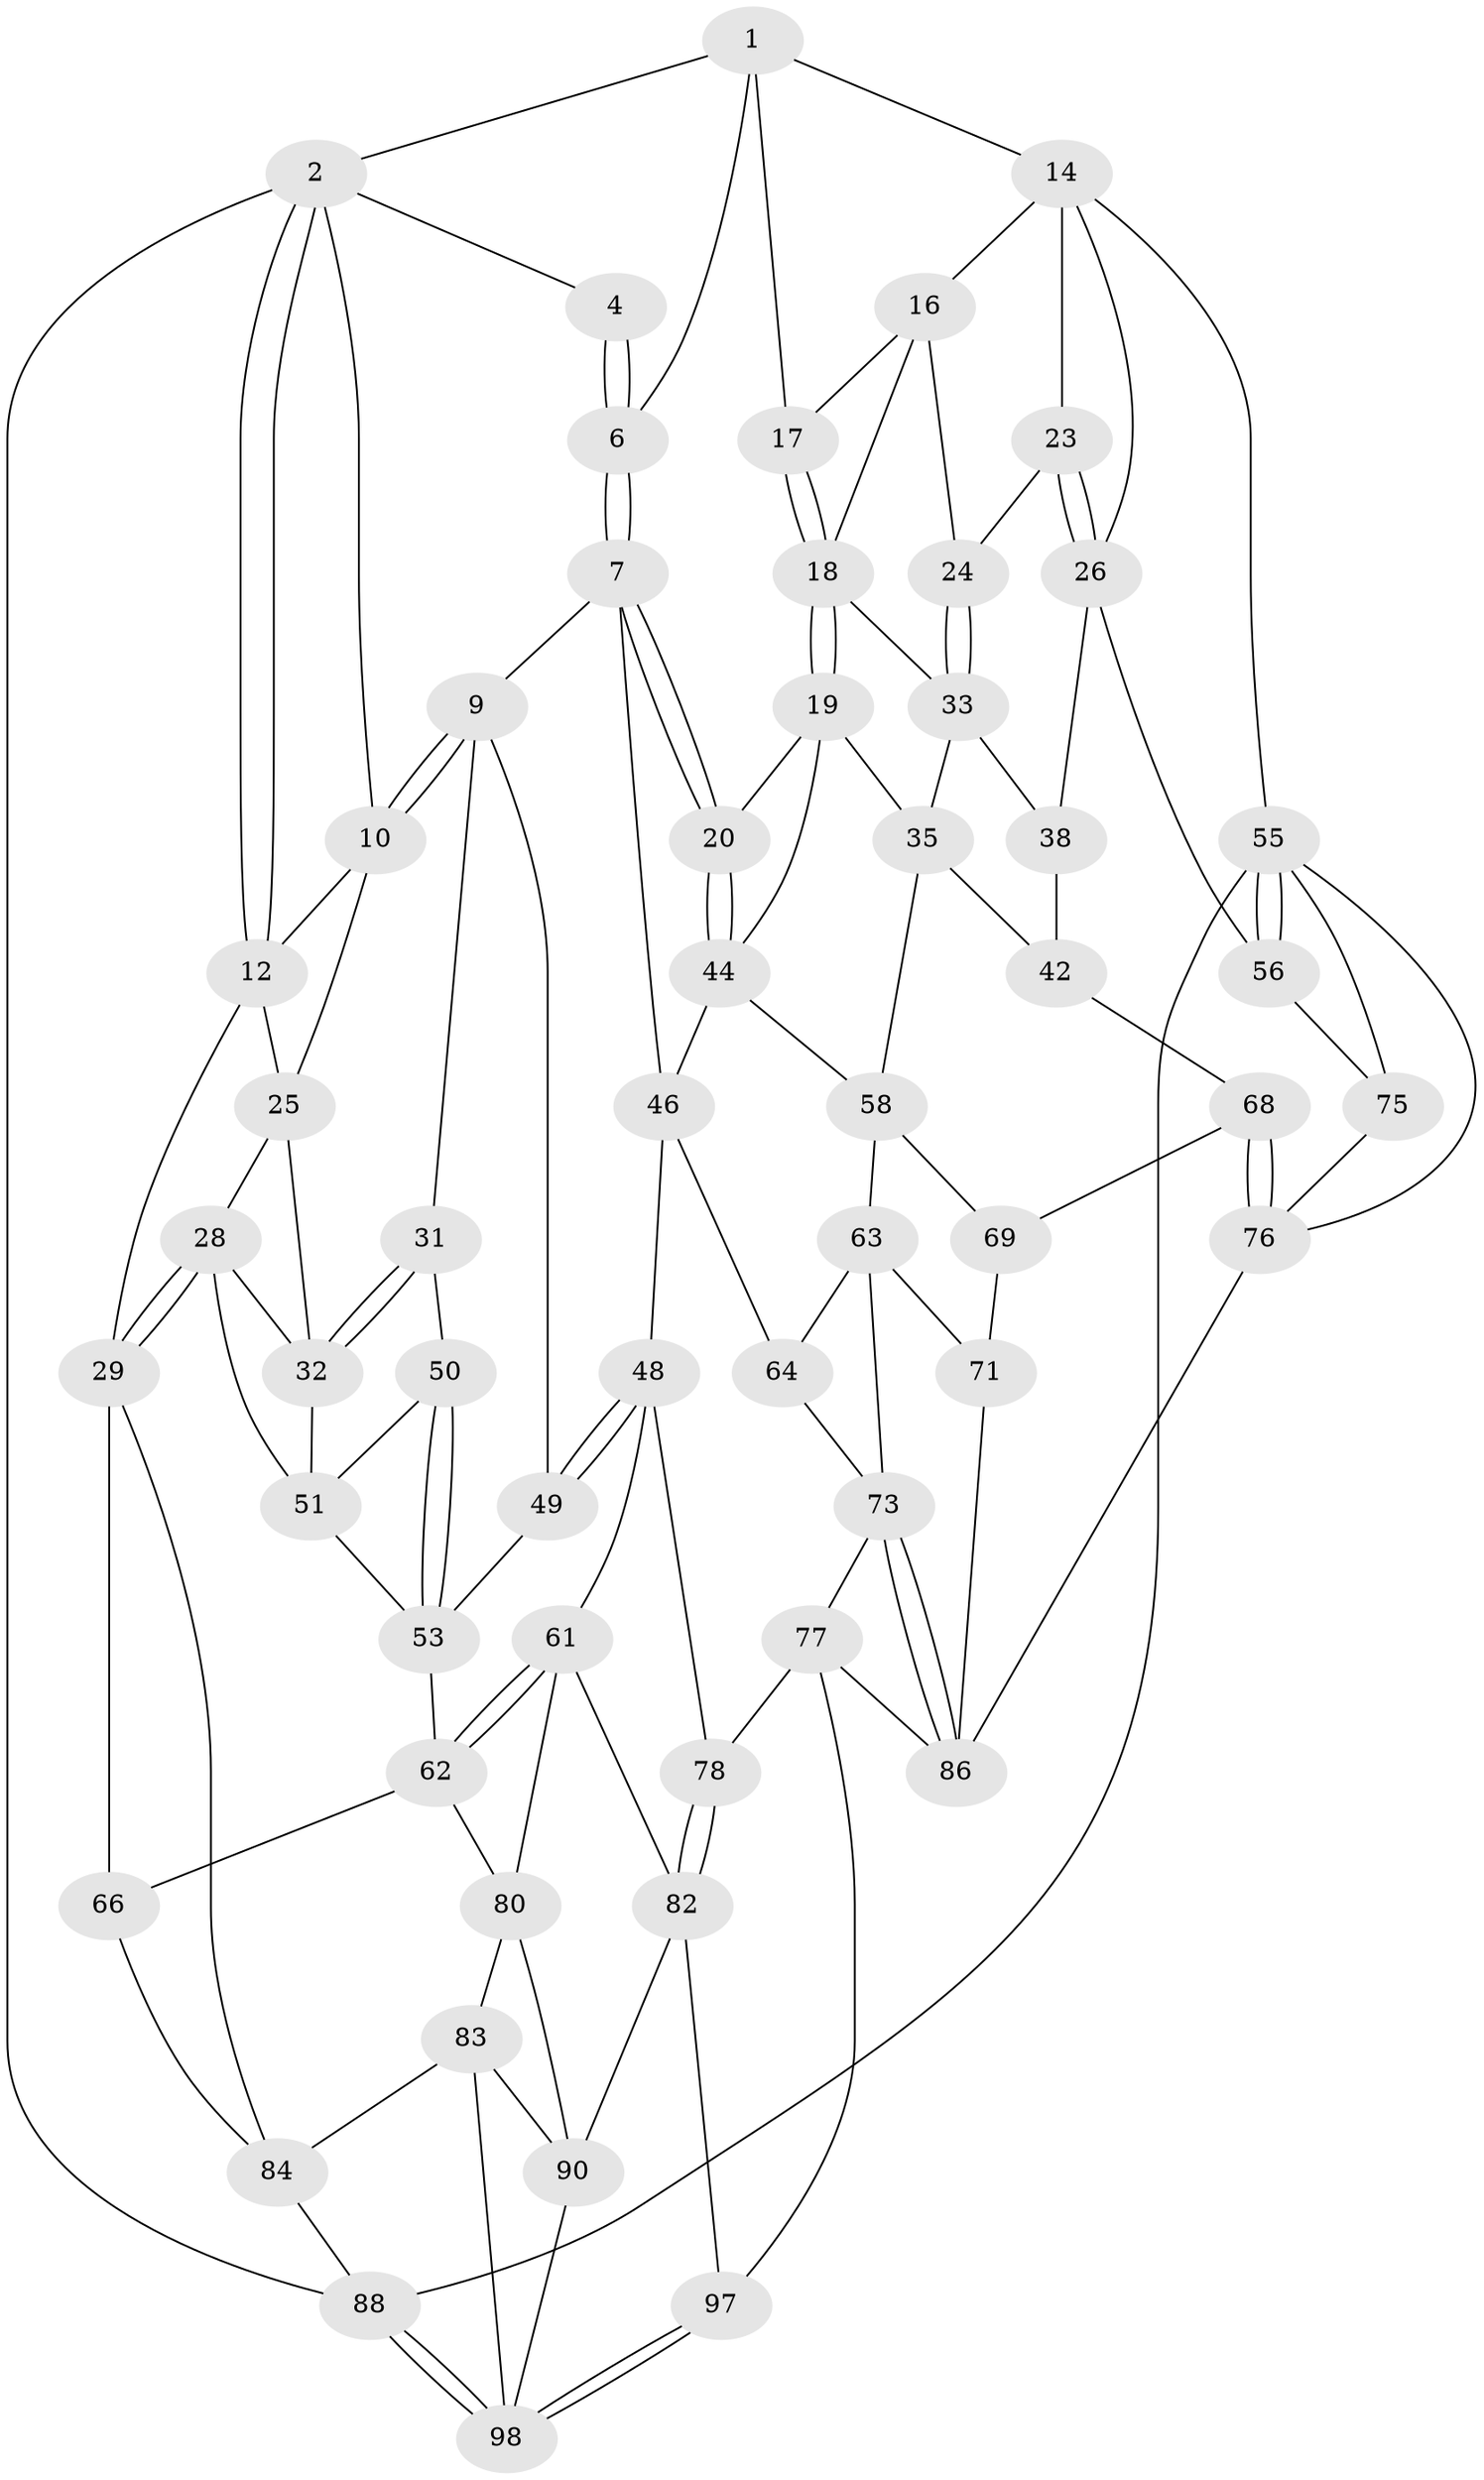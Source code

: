 // original degree distribution, {3: 0.020202020202020204, 6: 0.24242424242424243, 4: 0.2727272727272727, 5: 0.46464646464646464}
// Generated by graph-tools (version 1.1) at 2025/42/03/06/25 10:42:34]
// undirected, 58 vertices, 128 edges
graph export_dot {
graph [start="1"]
  node [color=gray90,style=filled];
  1 [pos="+0.7846010379539996+0",super="+5"];
  2 [pos="+0+0",super="+3"];
  4 [pos="+0.4064024827462166+0"];
  6 [pos="+0.48942107037519356+0.11866199970581208"];
  7 [pos="+0.444687938151712+0.2991514352509746",super="+8"];
  9 [pos="+0.38108422245538903+0.3153486262566804",super="+30"];
  10 [pos="+0.2434018895950577+0.24717096063693086",super="+11"];
  12 [pos="+0+0.19608931631177592",super="+13"];
  14 [pos="+1+0.1099336617110391",super="+15"];
  16 [pos="+0.8347071663992756+0.12807344760165837",super="+21"];
  17 [pos="+0.7855789373087511+0.09146425922734092"];
  18 [pos="+0.6281624817033872+0.33002592970593464",super="+22"];
  19 [pos="+0.583869379569131+0.340796504936032",super="+36"];
  20 [pos="+0.5047799110207746+0.33115582562421175"];
  23 [pos="+0.9081649098406093+0.33737582559022605"];
  24 [pos="+0.8639607538206379+0.3890522204291474"];
  25 [pos="+0.09972925891473211+0.28272906331459485",super="+27"];
  26 [pos="+1+0.24298165685171738",super="+37"];
  28 [pos="+0+0.5762429627914775",super="+41"];
  29 [pos="+0+0.5841547336939542",super="+67"];
  31 [pos="+0.22015445107982737+0.46918454517100083"];
  32 [pos="+0.13338061710506116+0.4437402154857636",super="+40"];
  33 [pos="+0.8698874831007714+0.41569565928088364",super="+34"];
  35 [pos="+0.7215497840947143+0.5869235008037156",super="+43"];
  38 [pos="+1+0.5568370626747332",super="+39"];
  42 [pos="+0.8560640106527075+0.5969644145752026",super="+57"];
  44 [pos="+0.5308903044995157+0.5172585818740184",super="+45"];
  46 [pos="+0.4447634152736783+0.6302400417938411",super="+47"];
  48 [pos="+0.3903658680368937+0.6645522855013797",super="+60"];
  49 [pos="+0.3305685352027321+0.5982749684678539"];
  50 [pos="+0.19206478465485177+0.5236603962949222"];
  51 [pos="+0.18157742066824964+0.5255049282758446",super="+52"];
  53 [pos="+0.20047353025865483+0.6221647371180847",super="+54"];
  55 [pos="+1+1",super="+94"];
  56 [pos="+1+0.9032314637277853"];
  58 [pos="+0.723869825058337+0.616494330304127",super="+59"];
  61 [pos="+0.2606971839315812+0.751359392126044",super="+79"];
  62 [pos="+0.14574995548472175+0.7078386514156125",super="+65"];
  63 [pos="+0.5822953601699149+0.7087223917312707",super="+72"];
  64 [pos="+0.5262039453872062+0.7402255543659844"];
  66 [pos="+0.05264353893174267+0.793252739457151"];
  68 [pos="+0.8576121772833041+0.8061734012307511"];
  69 [pos="+0.8267600605780627+0.796409590554078",super="+70"];
  71 [pos="+0.6342933383711338+0.7952267296529607",super="+85"];
  73 [pos="+0.5707510126961466+0.8494153426246536",super="+74"];
  75 [pos="+0.8823167079002215+0.8312113946654424"];
  76 [pos="+0.8752192902858585+0.8277411154248617",super="+91"];
  77 [pos="+0.5009407467201433+0.8629665221592521",super="+93"];
  78 [pos="+0.41965731896178676+0.8583558262811227"];
  80 [pos="+0.24313776391986286+0.8371845417552184",super="+81"];
  82 [pos="+0.39534273460603314+0.8795460924068236",super="+89"];
  83 [pos="+0.14912642061515596+0.9071516583860598",super="+96"];
  84 [pos="+0.07176320190580714+0.9009886781342552",super="+87"];
  86 [pos="+0.6805623268336674+0.9546292910702445",super="+92"];
  88 [pos="+0+1"];
  90 [pos="+0.31291585812107403+0.9034814404774592",super="+95"];
  97 [pos="+0.3895125401280409+1"];
  98 [pos="+0.2258329227849758+1",super="+99"];
  1 -- 2;
  1 -- 14;
  1 -- 17;
  1 -- 6;
  2 -- 12;
  2 -- 12;
  2 -- 88;
  2 -- 10;
  2 -- 4;
  4 -- 6;
  4 -- 6;
  6 -- 7;
  6 -- 7;
  7 -- 20;
  7 -- 20;
  7 -- 9;
  7 -- 46;
  9 -- 10;
  9 -- 10;
  9 -- 31;
  9 -- 49;
  10 -- 25;
  10 -- 12;
  12 -- 29;
  12 -- 25;
  14 -- 26;
  14 -- 55;
  14 -- 16;
  14 -- 23;
  16 -- 17;
  16 -- 24;
  16 -- 18;
  17 -- 18;
  17 -- 18;
  18 -- 19;
  18 -- 19;
  18 -- 33;
  19 -- 20;
  19 -- 35;
  19 -- 44;
  20 -- 44;
  20 -- 44;
  23 -- 24;
  23 -- 26;
  23 -- 26;
  24 -- 33;
  24 -- 33;
  25 -- 32;
  25 -- 28;
  26 -- 56;
  26 -- 38;
  28 -- 29;
  28 -- 29;
  28 -- 51;
  28 -- 32;
  29 -- 66;
  29 -- 84;
  31 -- 32;
  31 -- 32;
  31 -- 50;
  32 -- 51;
  33 -- 38;
  33 -- 35;
  35 -- 42;
  35 -- 58;
  38 -- 42 [weight=2];
  42 -- 68;
  44 -- 46;
  44 -- 58;
  46 -- 48;
  46 -- 64;
  48 -- 49;
  48 -- 49;
  48 -- 61;
  48 -- 78;
  49 -- 53;
  50 -- 51;
  50 -- 53;
  50 -- 53;
  51 -- 53;
  53 -- 62;
  55 -- 56;
  55 -- 56;
  55 -- 88;
  55 -- 75;
  55 -- 76;
  56 -- 75;
  58 -- 69;
  58 -- 63;
  61 -- 62;
  61 -- 62;
  61 -- 80;
  61 -- 82;
  62 -- 66;
  62 -- 80;
  63 -- 64;
  63 -- 73;
  63 -- 71;
  64 -- 73;
  66 -- 84;
  68 -- 69;
  68 -- 76;
  68 -- 76;
  69 -- 71 [weight=2];
  71 -- 86;
  73 -- 86;
  73 -- 86;
  73 -- 77;
  75 -- 76;
  76 -- 86;
  77 -- 78;
  77 -- 97;
  77 -- 86;
  78 -- 82;
  78 -- 82;
  80 -- 90;
  80 -- 83;
  82 -- 97;
  82 -- 90;
  83 -- 84;
  83 -- 98;
  83 -- 90;
  84 -- 88;
  88 -- 98;
  88 -- 98;
  90 -- 98;
  97 -- 98;
  97 -- 98;
}

